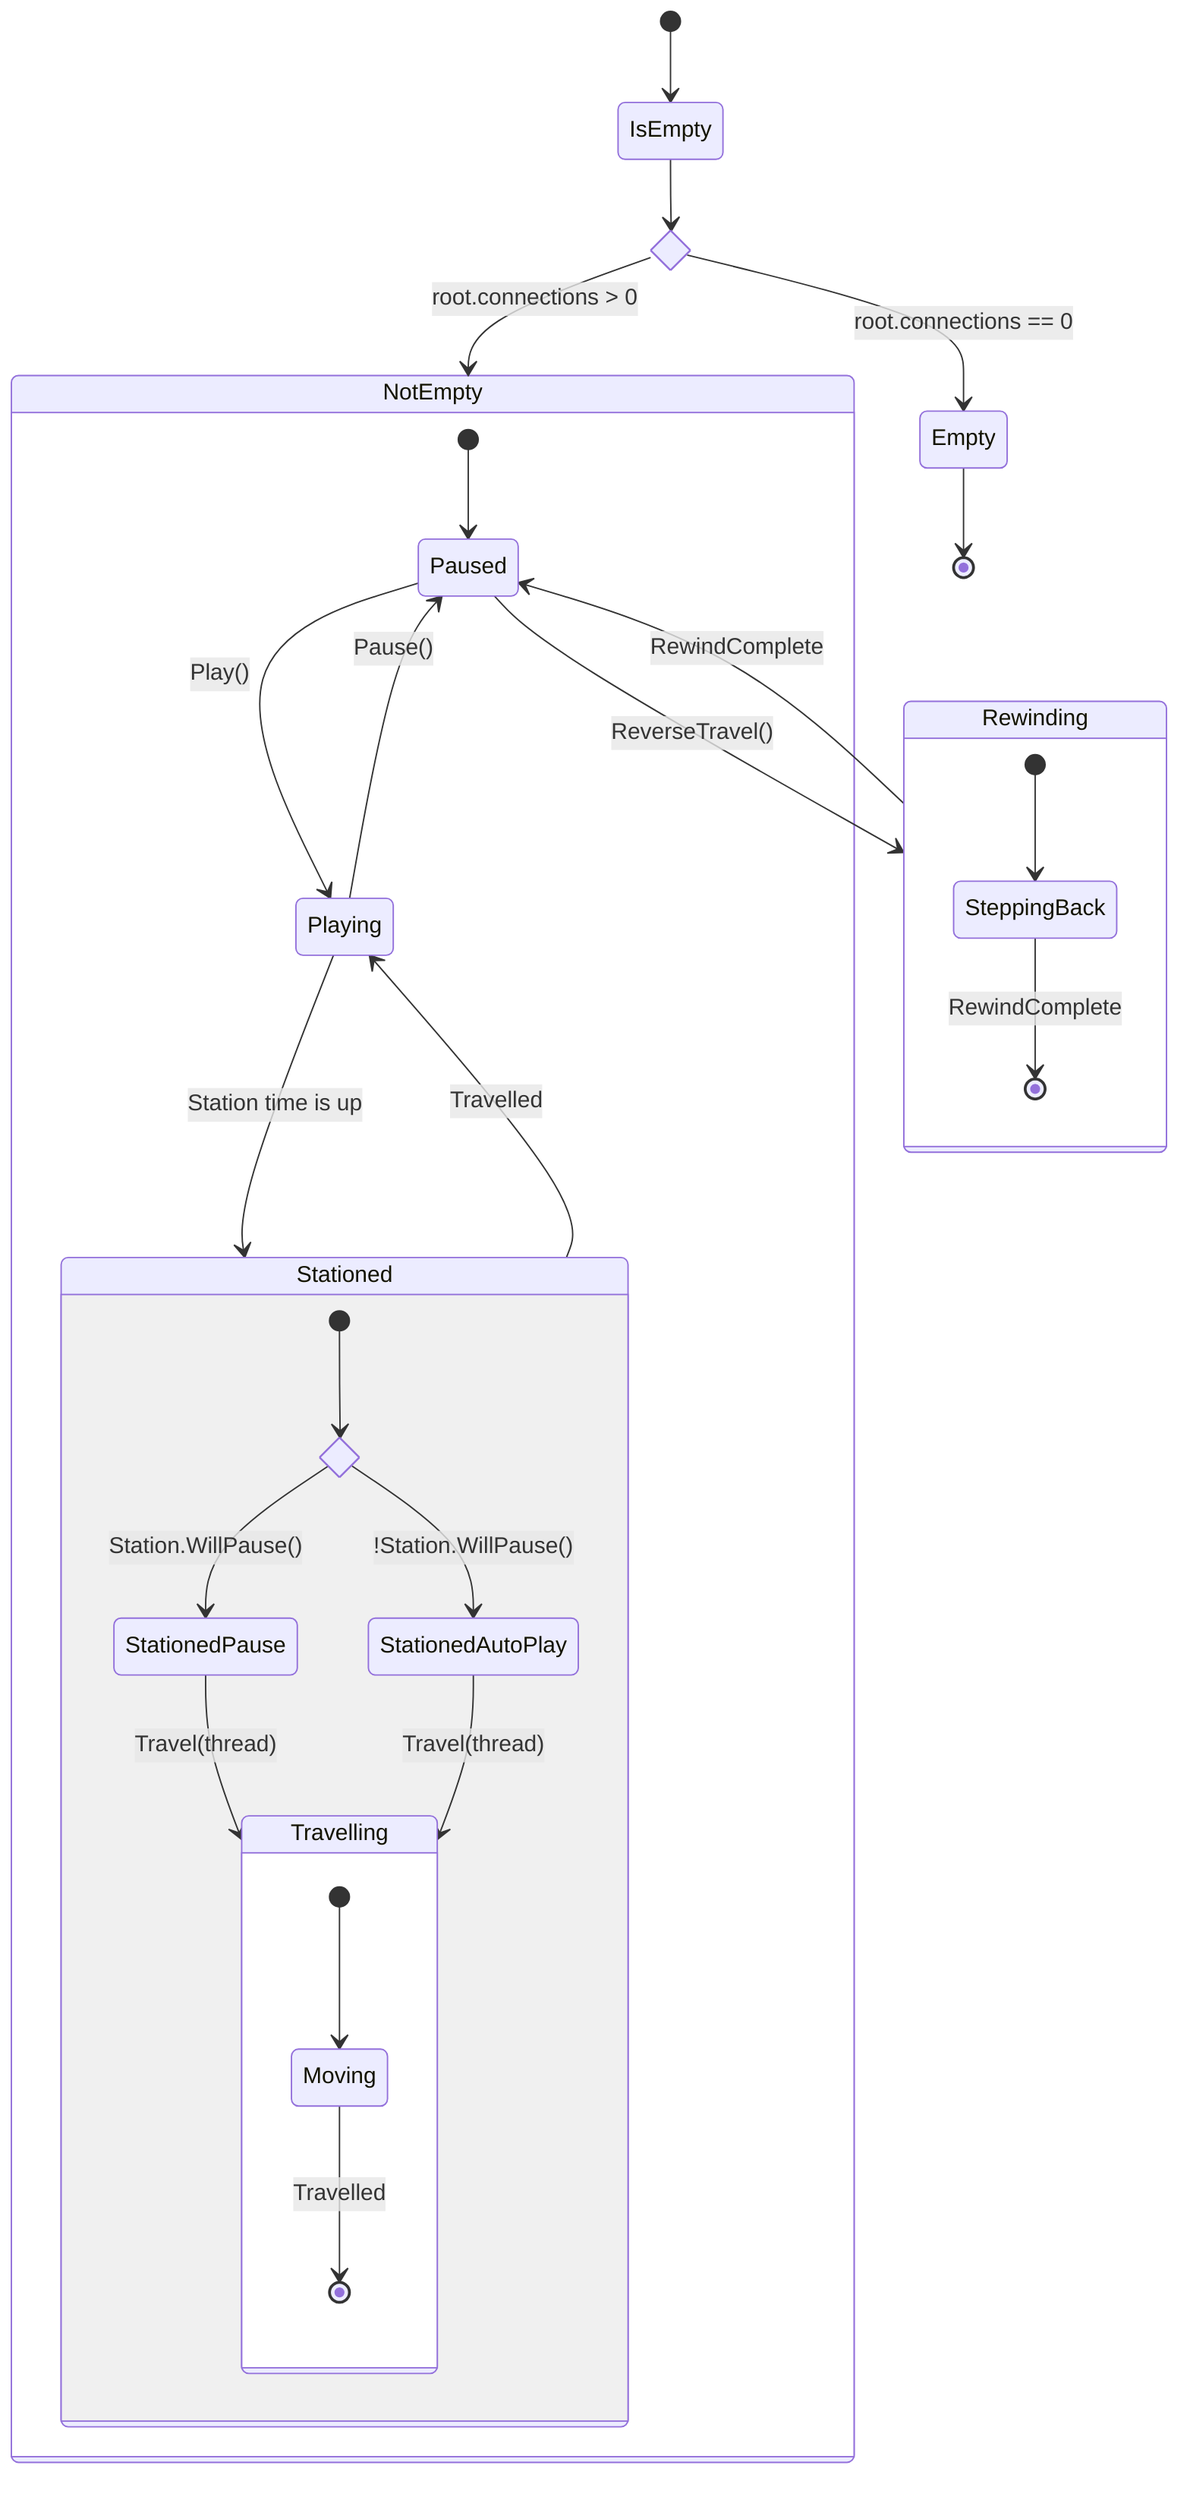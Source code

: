 stateDiagram-v2
    state is_empty <<choice>>
    state is_station_pause <<choice>>

    [*] --> IsEmpty
    IsEmpty --> is_empty
    is_empty --> Empty : root.connections == 0
    Empty --> [*]
    is_empty --> NotEmpty : root.connections > 0

    state NotEmpty {
        [*] --> Paused
        Paused --> Playing : Play()
        Playing --> Paused : Pause()
        Playing --> Stationed : Station time is up

        state Stationed {
            [*] --> is_station_pause
            is_station_pause --> StationedPause : Station.WillPause()
            is_station_pause --> StationedAutoPlay : !Station.WillPause()

            StationedPause --> Travelling : Travel(thread)
            StationedAutoPlay --> Travelling : Travel(thread)

            state Travelling {
                [*] --> Moving
                Moving --> [*] : Travelled
            }
        }

        Stationed --> Playing : Travelled
    }

%% Optional: Reverse Travel
    Paused --> Rewinding : ReverseTravel()
    state Rewinding {
        [*] --> SteppingBack
        SteppingBack --> [*] : RewindComplete
    }
    Rewinding --> Paused : RewindComplete